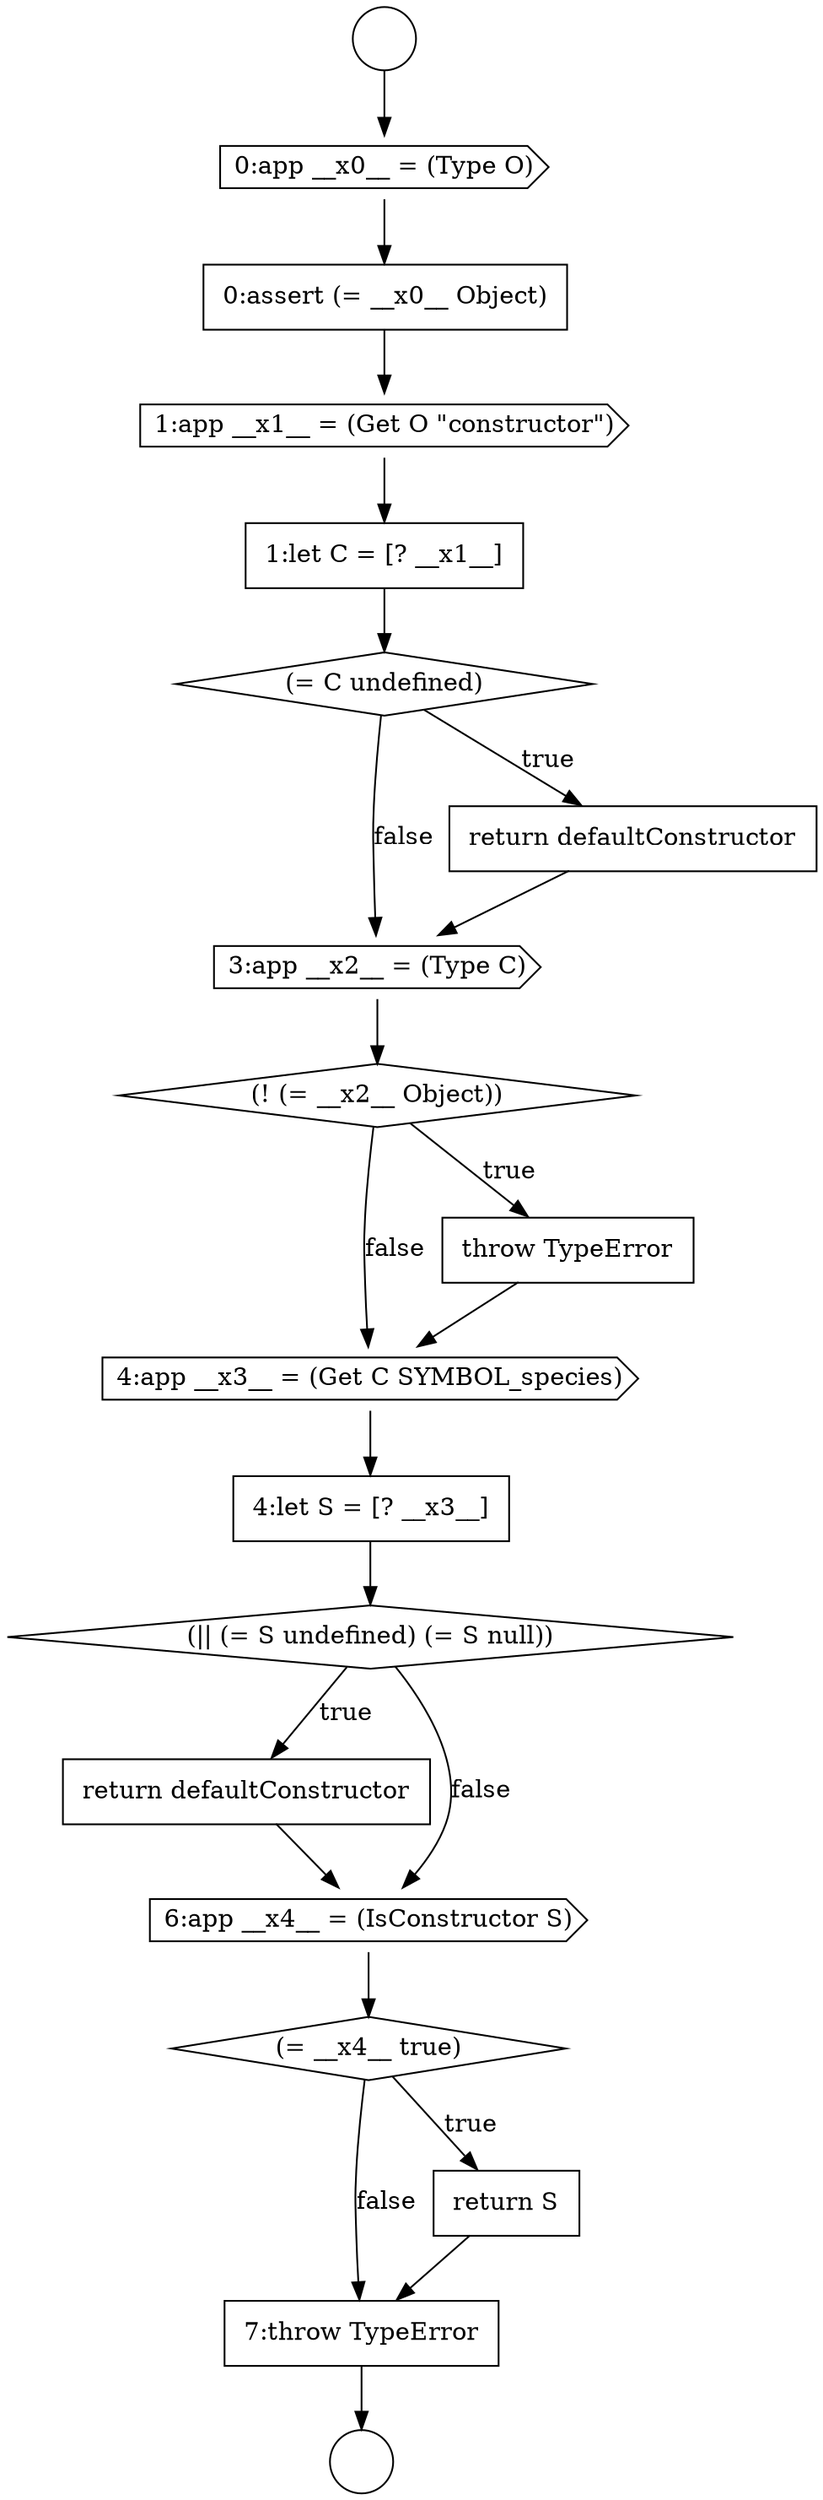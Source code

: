 digraph {
  node1024 [shape=none, margin=0, label=<<font color="black">
    <table border="0" cellborder="1" cellspacing="0" cellpadding="10">
      <tr><td align="left">4:let S = [? __x3__]</td></tr>
    </table>
  </font>> color="black" fillcolor="white" style=filled]
  node1013 [shape=circle label=" " color="black" fillcolor="white" style=filled]
  node1020 [shape=cds, label=<<font color="black">3:app __x2__ = (Type C)</font>> color="black" fillcolor="white" style=filled]
  node1021 [shape=diamond, label=<<font color="black">(! (= __x2__ Object))</font>> color="black" fillcolor="white" style=filled]
  node1017 [shape=none, margin=0, label=<<font color="black">
    <table border="0" cellborder="1" cellspacing="0" cellpadding="10">
      <tr><td align="left">1:let C = [? __x1__]</td></tr>
    </table>
  </font>> color="black" fillcolor="white" style=filled]
  node1026 [shape=none, margin=0, label=<<font color="black">
    <table border="0" cellborder="1" cellspacing="0" cellpadding="10">
      <tr><td align="left">return defaultConstructor</td></tr>
    </table>
  </font>> color="black" fillcolor="white" style=filled]
  node1015 [shape=none, margin=0, label=<<font color="black">
    <table border="0" cellborder="1" cellspacing="0" cellpadding="10">
      <tr><td align="left">0:assert (= __x0__ Object)</td></tr>
    </table>
  </font>> color="black" fillcolor="white" style=filled]
  node1018 [shape=diamond, label=<<font color="black">(= C undefined)</font>> color="black" fillcolor="white" style=filled]
  node1025 [shape=diamond, label=<<font color="black">(|| (= S undefined) (= S null))</font>> color="black" fillcolor="white" style=filled]
  node1023 [shape=cds, label=<<font color="black">4:app __x3__ = (Get C SYMBOL_species)</font>> color="black" fillcolor="white" style=filled]
  node1030 [shape=none, margin=0, label=<<font color="black">
    <table border="0" cellborder="1" cellspacing="0" cellpadding="10">
      <tr><td align="left">7:throw TypeError</td></tr>
    </table>
  </font>> color="black" fillcolor="white" style=filled]
  node1019 [shape=none, margin=0, label=<<font color="black">
    <table border="0" cellborder="1" cellspacing="0" cellpadding="10">
      <tr><td align="left">return defaultConstructor</td></tr>
    </table>
  </font>> color="black" fillcolor="white" style=filled]
  node1014 [shape=cds, label=<<font color="black">0:app __x0__ = (Type O)</font>> color="black" fillcolor="white" style=filled]
  node1027 [shape=cds, label=<<font color="black">6:app __x4__ = (IsConstructor S)</font>> color="black" fillcolor="white" style=filled]
  node1012 [shape=circle label=" " color="black" fillcolor="white" style=filled]
  node1028 [shape=diamond, label=<<font color="black">(= __x4__ true)</font>> color="black" fillcolor="white" style=filled]
  node1016 [shape=cds, label=<<font color="black">1:app __x1__ = (Get O &quot;constructor&quot;)</font>> color="black" fillcolor="white" style=filled]
  node1029 [shape=none, margin=0, label=<<font color="black">
    <table border="0" cellborder="1" cellspacing="0" cellpadding="10">
      <tr><td align="left">return S</td></tr>
    </table>
  </font>> color="black" fillcolor="white" style=filled]
  node1022 [shape=none, margin=0, label=<<font color="black">
    <table border="0" cellborder="1" cellspacing="0" cellpadding="10">
      <tr><td align="left">throw TypeError</td></tr>
    </table>
  </font>> color="black" fillcolor="white" style=filled]
  node1023 -> node1024 [ color="black"]
  node1024 -> node1025 [ color="black"]
  node1021 -> node1022 [label=<<font color="black">true</font>> color="black"]
  node1021 -> node1023 [label=<<font color="black">false</font>> color="black"]
  node1029 -> node1030 [ color="black"]
  node1026 -> node1027 [ color="black"]
  node1014 -> node1015 [ color="black"]
  node1025 -> node1026 [label=<<font color="black">true</font>> color="black"]
  node1025 -> node1027 [label=<<font color="black">false</font>> color="black"]
  node1028 -> node1029 [label=<<font color="black">true</font>> color="black"]
  node1028 -> node1030 [label=<<font color="black">false</font>> color="black"]
  node1027 -> node1028 [ color="black"]
  node1015 -> node1016 [ color="black"]
  node1020 -> node1021 [ color="black"]
  node1016 -> node1017 [ color="black"]
  node1019 -> node1020 [ color="black"]
  node1018 -> node1019 [label=<<font color="black">true</font>> color="black"]
  node1018 -> node1020 [label=<<font color="black">false</font>> color="black"]
  node1022 -> node1023 [ color="black"]
  node1030 -> node1013 [ color="black"]
  node1017 -> node1018 [ color="black"]
  node1012 -> node1014 [ color="black"]
}

